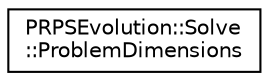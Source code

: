 digraph "Graphical Class Hierarchy"
{
  edge [fontname="Helvetica",fontsize="10",labelfontname="Helvetica",labelfontsize="10"];
  node [fontname="Helvetica",fontsize="10",shape=record];
  rankdir="LR";
  Node1 [label="PRPSEvolution::Solve\l::ProblemDimensions",height=0.2,width=0.4,color="black", fillcolor="white", style="filled",URL="$struct_p_r_p_s_evolution_1_1_solve_1_1_problem_dimensions.html"];
}

